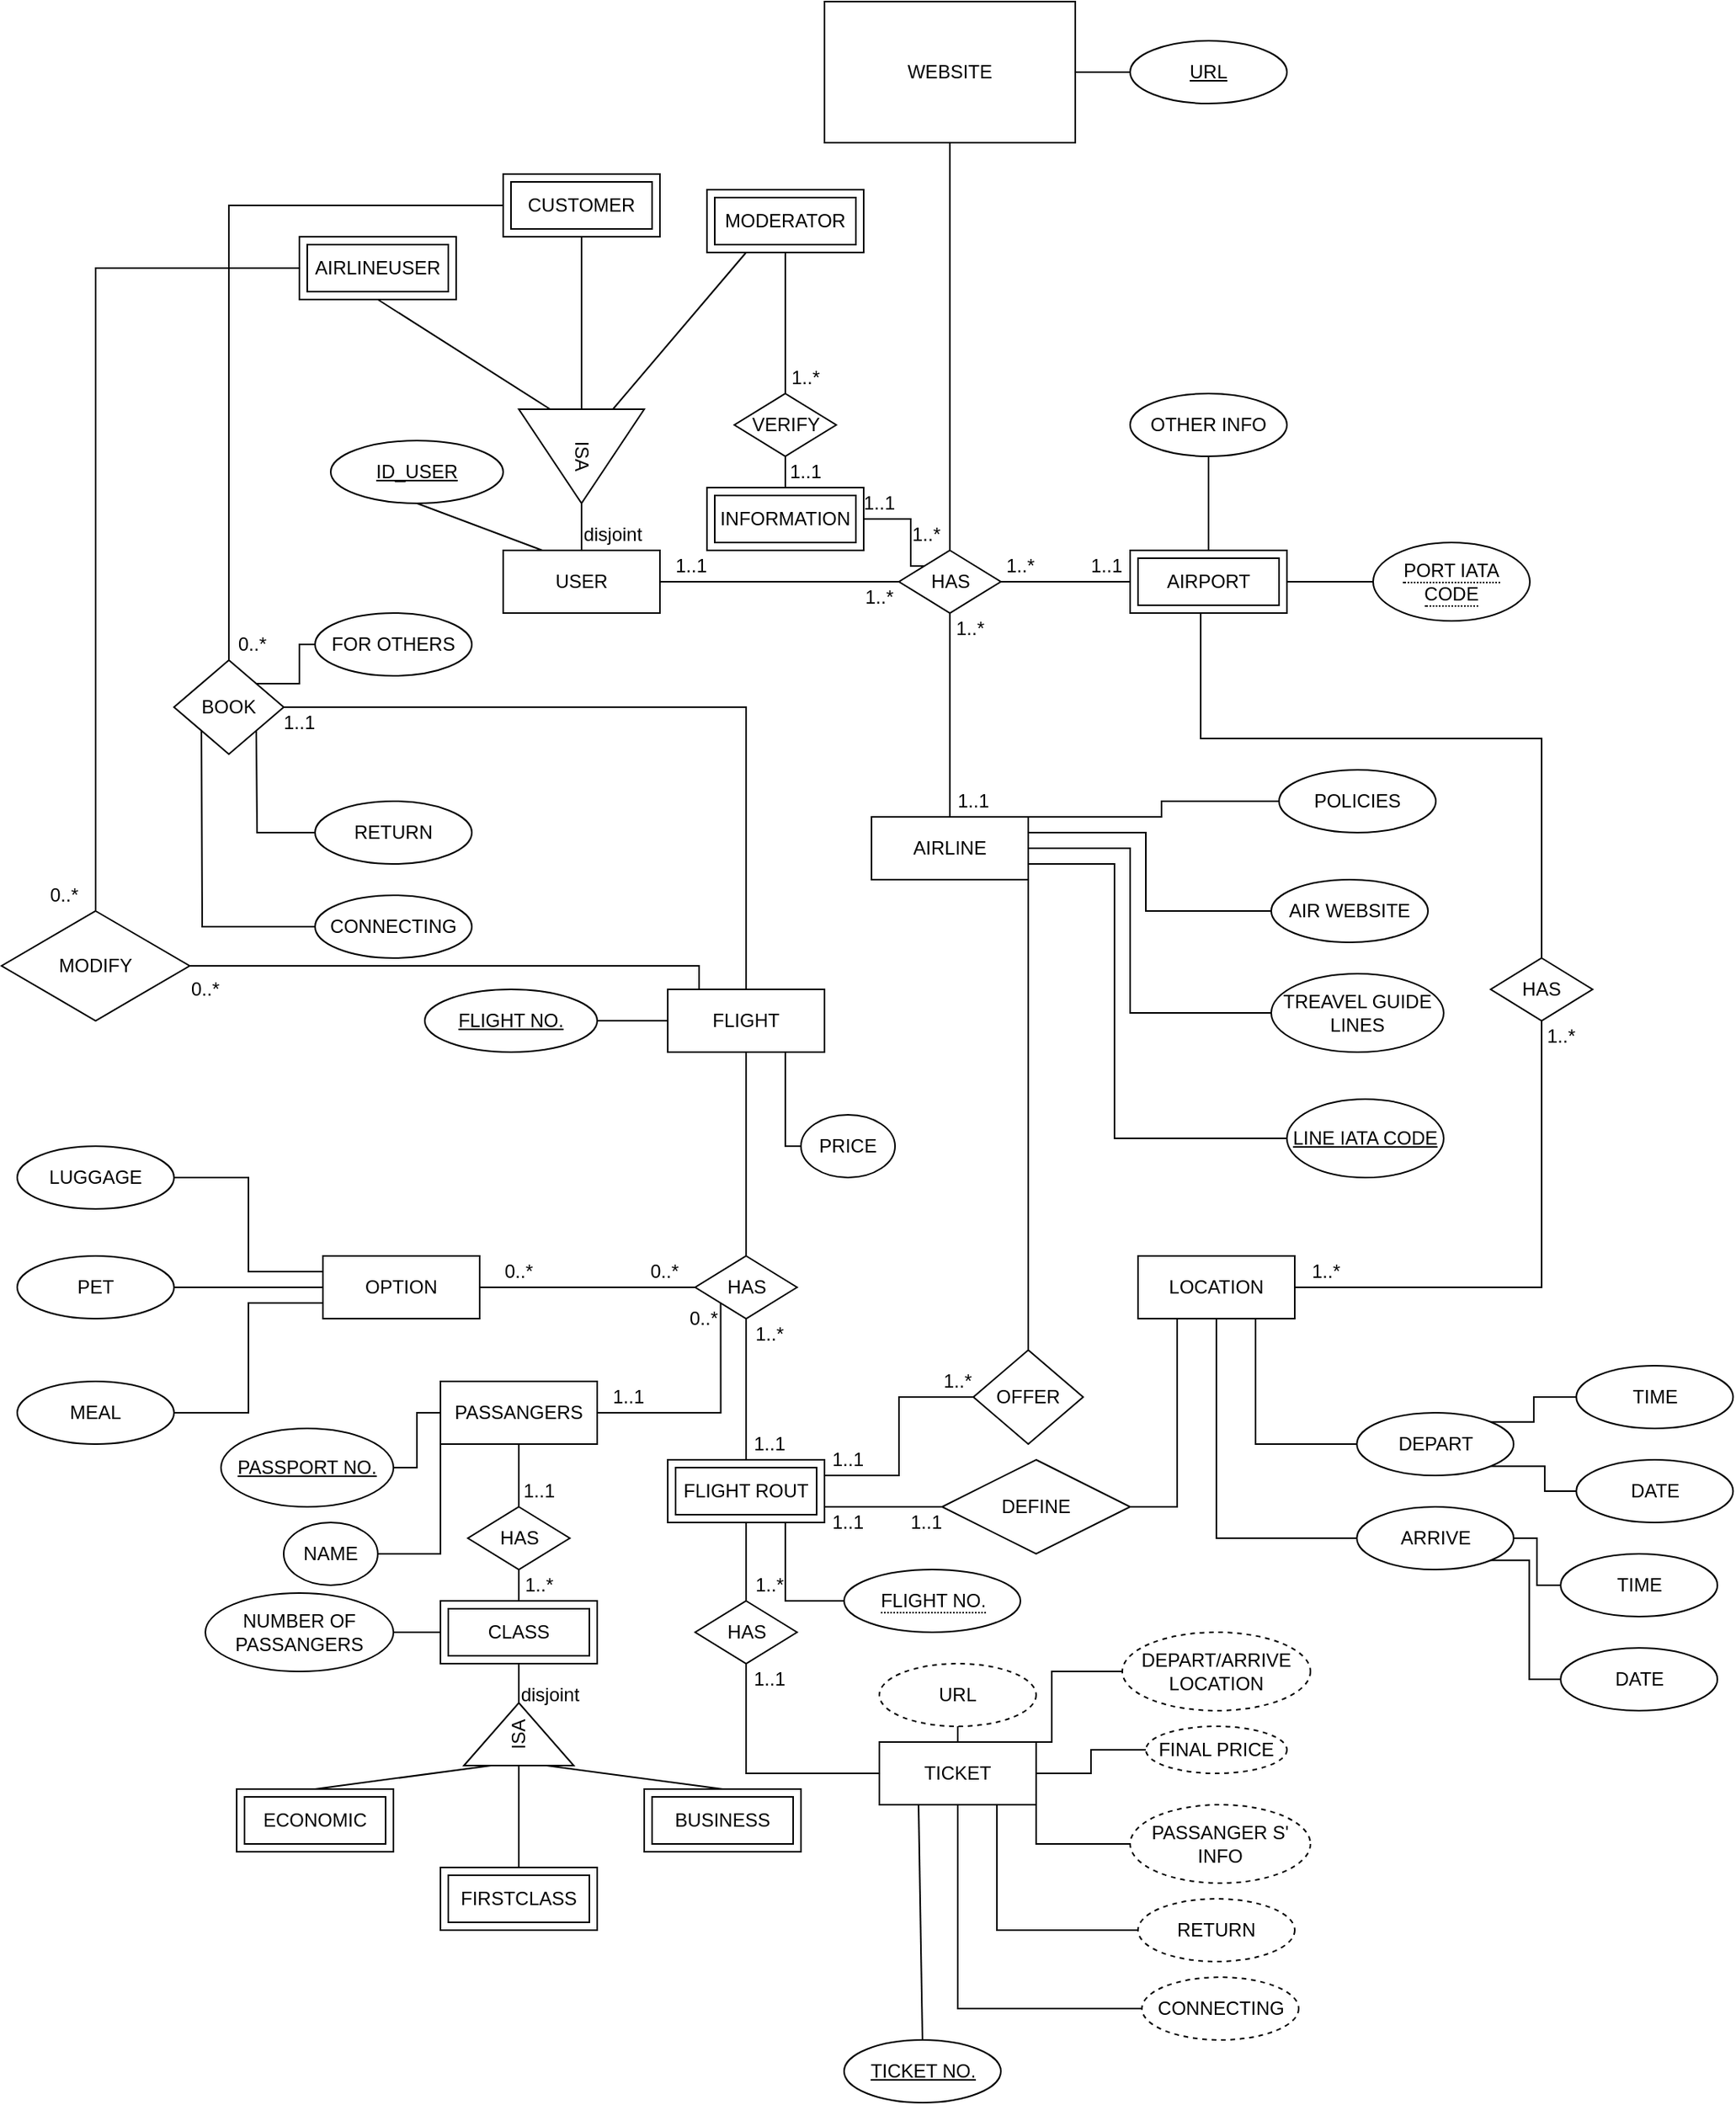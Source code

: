 <mxfile version="14.9.4" type="device"><diagram id="R2lEEEUBdFMjLlhIrx00" name="Page-1"><mxGraphModel dx="1876" dy="1561" grid="1" gridSize="10" guides="1" tooltips="1" connect="1" arrows="1" fold="1" page="1" pageScale="1" pageWidth="850" pageHeight="1100" math="0" shadow="0" extFonts="Permanent Marker^https://fonts.googleapis.com/css?family=Permanent+Marker"><root><mxCell id="0"/><mxCell id="1" parent="0"/><mxCell id="Xy7DsMnxbWkOm7-5TqMc-2" value="USER" style="whiteSpace=wrap;html=1;align=center;" parent="1" vertex="1"><mxGeometry x="70" y="180" width="100" height="40" as="geometry"/></mxCell><mxCell id="Xy7DsMnxbWkOm7-5TqMc-3" value="WEBSITE" style="whiteSpace=wrap;html=1;align=center;" parent="1" vertex="1"><mxGeometry x="275" y="-170" width="160" height="90" as="geometry"/></mxCell><mxCell id="Xy7DsMnxbWkOm7-5TqMc-4" value="AIRLINE" style="whiteSpace=wrap;html=1;align=center;" parent="1" vertex="1"><mxGeometry x="305" y="350" width="100" height="40" as="geometry"/></mxCell><mxCell id="Xy7DsMnxbWkOm7-5TqMc-7" value="BOOK" style="shape=rhombus;perimeter=rhombusPerimeter;whiteSpace=wrap;html=1;align=center;" parent="1" vertex="1"><mxGeometry x="-140" y="250" width="70" height="60" as="geometry"/></mxCell><mxCell id="Xy7DsMnxbWkOm7-5TqMc-9" value="LINE IATA CODE" style="ellipse;whiteSpace=wrap;html=1;align=center;fontStyle=4;" parent="1" vertex="1"><mxGeometry x="570" y="530" width="100" height="50" as="geometry"/></mxCell><mxCell id="Xy7DsMnxbWkOm7-5TqMc-10" value="AIR WEBSITE" style="ellipse;whiteSpace=wrap;html=1;align=center;" parent="1" vertex="1"><mxGeometry x="560" y="390" width="100" height="40" as="geometry"/></mxCell><mxCell id="Xy7DsMnxbWkOm7-5TqMc-11" value="TREAVEL GUIDE LINES" style="ellipse;whiteSpace=wrap;html=1;align=center;" parent="1" vertex="1"><mxGeometry x="560" y="450" width="110" height="50" as="geometry"/></mxCell><mxCell id="Xy7DsMnxbWkOm7-5TqMc-12" value="POLICIES" style="ellipse;whiteSpace=wrap;html=1;align=center;" parent="1" vertex="1"><mxGeometry x="565" y="320" width="100" height="40" as="geometry"/></mxCell><mxCell id="Xy7DsMnxbWkOm7-5TqMc-14" value="HAS" style="shape=rhombus;perimeter=rhombusPerimeter;whiteSpace=wrap;html=1;align=center;" parent="1" vertex="1"><mxGeometry x="322.5" y="180" width="65" height="40" as="geometry"/></mxCell><mxCell id="Xy7DsMnxbWkOm7-5TqMc-22" value="FLIGHT" style="whiteSpace=wrap;html=1;align=center;" parent="1" vertex="1"><mxGeometry x="175" y="460" width="100" height="40" as="geometry"/></mxCell><mxCell id="Xy7DsMnxbWkOm7-5TqMc-25" value="HAS" style="shape=rhombus;perimeter=rhombusPerimeter;whiteSpace=wrap;html=1;align=center;" parent="1" vertex="1"><mxGeometry x="192.5" y="630" width="65" height="40" as="geometry"/></mxCell><mxCell id="Xy7DsMnxbWkOm7-5TqMc-26" value="OFFER" style="shape=rhombus;perimeter=rhombusPerimeter;whiteSpace=wrap;html=1;align=center;" parent="1" vertex="1"><mxGeometry x="370" y="690" width="70" height="60" as="geometry"/></mxCell><mxCell id="Xy7DsMnxbWkOm7-5TqMc-27" value="FLIGHT NO." style="ellipse;whiteSpace=wrap;html=1;align=center;fontStyle=4;" parent="1" vertex="1"><mxGeometry x="20" y="460" width="110" height="40" as="geometry"/></mxCell><mxCell id="Xy7DsMnxbWkOm7-5TqMc-42" value="" style="endArrow=none;html=1;rounded=0;exitX=0.5;exitY=0;exitDx=0;exitDy=0;edgeStyle=orthogonalEdgeStyle;entryX=0;entryY=0.5;entryDx=0;entryDy=0;" parent="1" source="Xy7DsMnxbWkOm7-5TqMc-7" target="Xy7DsMnxbWkOm7-5TqMc-129" edge="1"><mxGeometry relative="1" as="geometry"><mxPoint x="290" y="320" as="sourcePoint"/><mxPoint x="-140" y="30" as="targetPoint"/></mxGeometry></mxCell><mxCell id="Xy7DsMnxbWkOm7-5TqMc-46" value="" style="endArrow=none;html=1;rounded=0;entryX=0.5;entryY=1;entryDx=0;entryDy=0;exitX=0.5;exitY=0;exitDx=0;exitDy=0;" parent="1" source="Xy7DsMnxbWkOm7-5TqMc-14" target="Xy7DsMnxbWkOm7-5TqMc-3" edge="1"><mxGeometry relative="1" as="geometry"><mxPoint x="290" y="320" as="sourcePoint"/><mxPoint x="450" y="320" as="targetPoint"/></mxGeometry></mxCell><mxCell id="Xy7DsMnxbWkOm7-5TqMc-47" value="" style="endArrow=none;html=1;rounded=0;entryX=0;entryY=0.5;entryDx=0;entryDy=0;exitX=1;exitY=0.5;exitDx=0;exitDy=0;" parent="1" source="Xy7DsMnxbWkOm7-5TqMc-2" target="Xy7DsMnxbWkOm7-5TqMc-14" edge="1"><mxGeometry relative="1" as="geometry"><mxPoint x="290" y="320" as="sourcePoint"/><mxPoint x="450" y="320" as="targetPoint"/></mxGeometry></mxCell><mxCell id="Xy7DsMnxbWkOm7-5TqMc-49" value="" style="endArrow=none;html=1;rounded=0;entryX=0;entryY=0.5;entryDx=0;entryDy=0;exitX=1;exitY=0.5;exitDx=0;exitDy=0;" parent="1" source="Xy7DsMnxbWkOm7-5TqMc-14" target="ksd3Z_xsuxhuc6ezPGgC-8" edge="1"><mxGeometry relative="1" as="geometry"><mxPoint x="390" y="190" as="sourcePoint"/><mxPoint x="465" y="200" as="targetPoint"/></mxGeometry></mxCell><mxCell id="Xy7DsMnxbWkOm7-5TqMc-50" value="" style="endArrow=none;html=1;rounded=0;exitX=0.5;exitY=1;exitDx=0;exitDy=0;entryX=0.5;entryY=0;entryDx=0;entryDy=0;" parent="1" source="Xy7DsMnxbWkOm7-5TqMc-14" target="Xy7DsMnxbWkOm7-5TqMc-4" edge="1"><mxGeometry relative="1" as="geometry"><mxPoint x="340" y="240" as="sourcePoint"/><mxPoint x="355" y="310" as="targetPoint"/></mxGeometry></mxCell><mxCell id="Xy7DsMnxbWkOm7-5TqMc-57" value="" style="endArrow=none;html=1;rounded=0;exitX=1;exitY=0;exitDx=0;exitDy=0;entryX=0;entryY=0.5;entryDx=0;entryDy=0;edgeStyle=elbowEdgeStyle;" parent="1" source="Xy7DsMnxbWkOm7-5TqMc-4" target="Xy7DsMnxbWkOm7-5TqMc-12" edge="1"><mxGeometry relative="1" as="geometry"><mxPoint x="370" y="360" as="sourcePoint"/><mxPoint x="530" y="360" as="targetPoint"/><Array as="points"><mxPoint x="490" y="330"/></Array></mxGeometry></mxCell><mxCell id="Xy7DsMnxbWkOm7-5TqMc-58" value="" style="endArrow=none;html=1;rounded=0;exitX=1;exitY=0.25;exitDx=0;exitDy=0;entryX=0;entryY=0.5;entryDx=0;entryDy=0;edgeStyle=elbowEdgeStyle;" parent="1" source="Xy7DsMnxbWkOm7-5TqMc-4" target="Xy7DsMnxbWkOm7-5TqMc-10" edge="1"><mxGeometry relative="1" as="geometry"><mxPoint x="415" y="320" as="sourcePoint"/><mxPoint x="575" y="350" as="targetPoint"/><Array as="points"><mxPoint x="480" y="410"/></Array></mxGeometry></mxCell><mxCell id="Xy7DsMnxbWkOm7-5TqMc-59" value="" style="endArrow=none;html=1;rounded=0;exitX=1;exitY=0.5;exitDx=0;exitDy=0;entryX=0;entryY=0.5;entryDx=0;entryDy=0;edgeStyle=elbowEdgeStyle;" parent="1" source="Xy7DsMnxbWkOm7-5TqMc-4" target="Xy7DsMnxbWkOm7-5TqMc-11" edge="1"><mxGeometry relative="1" as="geometry"><mxPoint x="425" y="330" as="sourcePoint"/><mxPoint x="585" y="360" as="targetPoint"/><Array as="points"><mxPoint x="470" y="440"/></Array></mxGeometry></mxCell><mxCell id="Xy7DsMnxbWkOm7-5TqMc-60" value="" style="endArrow=none;html=1;rounded=0;exitX=1;exitY=0.75;exitDx=0;exitDy=0;entryX=0;entryY=0.5;entryDx=0;entryDy=0;edgeStyle=elbowEdgeStyle;" parent="1" source="Xy7DsMnxbWkOm7-5TqMc-4" target="Xy7DsMnxbWkOm7-5TqMc-9" edge="1"><mxGeometry relative="1" as="geometry"><mxPoint x="435" y="340" as="sourcePoint"/><mxPoint x="595" y="370" as="targetPoint"/><Array as="points"><mxPoint x="460" y="530"/><mxPoint x="450" y="520"/></Array></mxGeometry></mxCell><mxCell id="Xy7DsMnxbWkOm7-5TqMc-62" value="" style="endArrow=none;html=1;rounded=0;exitX=0.5;exitY=1;exitDx=0;exitDy=0;entryX=0.5;entryY=0;entryDx=0;entryDy=0;" parent="1" source="Xy7DsMnxbWkOm7-5TqMc-22" target="Xy7DsMnxbWkOm7-5TqMc-25" edge="1"><mxGeometry relative="1" as="geometry"><mxPoint x="375" y="400" as="sourcePoint"/><mxPoint x="375" y="370" as="targetPoint"/></mxGeometry></mxCell><mxCell id="Xy7DsMnxbWkOm7-5TqMc-63" value="" style="endArrow=none;html=1;rounded=0;exitX=0.5;exitY=1;exitDx=0;exitDy=0;entryX=0.5;entryY=0;entryDx=0;entryDy=0;" parent="1" source="Xy7DsMnxbWkOm7-5TqMc-25" target="ksd3Z_xsuxhuc6ezPGgC-27" edge="1"><mxGeometry relative="1" as="geometry"><mxPoint x="385" y="410" as="sourcePoint"/><mxPoint x="225" y="760" as="targetPoint"/></mxGeometry></mxCell><mxCell id="Xy7DsMnxbWkOm7-5TqMc-64" value="" style="endArrow=none;html=1;rounded=0;exitX=1;exitY=1;exitDx=0;exitDy=0;entryX=0.5;entryY=0;entryDx=0;entryDy=0;" parent="1" source="Xy7DsMnxbWkOm7-5TqMc-4" target="Xy7DsMnxbWkOm7-5TqMc-26" edge="1"><mxGeometry relative="1" as="geometry"><mxPoint x="370" y="460" as="sourcePoint"/><mxPoint x="530" y="460" as="targetPoint"/></mxGeometry></mxCell><mxCell id="Xy7DsMnxbWkOm7-5TqMc-67" value="" style="endArrow=none;html=1;rounded=0;exitX=0;exitY=0.5;exitDx=0;exitDy=0;entryX=1;entryY=0.5;entryDx=0;entryDy=0;" parent="1" source="Xy7DsMnxbWkOm7-5TqMc-22" target="Xy7DsMnxbWkOm7-5TqMc-27" edge="1"><mxGeometry relative="1" as="geometry"><mxPoint x="370" y="460" as="sourcePoint"/><mxPoint x="530" y="460" as="targetPoint"/></mxGeometry></mxCell><mxCell id="Xy7DsMnxbWkOm7-5TqMc-77" value="" style="endArrow=none;html=1;rounded=0;entryX=1;entryY=0.5;entryDx=0;entryDy=0;edgeStyle=elbowEdgeStyle;exitX=0;exitY=0.5;exitDx=0;exitDy=0;" parent="1" source="ksd3Z_xsuxhuc6ezPGgC-11" target="ksd3Z_xsuxhuc6ezPGgC-8" edge="1"><mxGeometry relative="1" as="geometry"><mxPoint x="644.64" y="200" as="sourcePoint"/><mxPoint x="565" y="200" as="targetPoint"/></mxGeometry></mxCell><mxCell id="Xy7DsMnxbWkOm7-5TqMc-88" value="" style="endArrow=none;html=1;rounded=0;entryX=0.5;entryY=0;entryDx=0;entryDy=0;exitX=0.5;exitY=1;exitDx=0;exitDy=0;" parent="1" source="Xy7DsMnxbWkOm7-5TqMc-89" target="ksd3Z_xsuxhuc6ezPGgC-8" edge="1"><mxGeometry relative="1" as="geometry"><mxPoint x="490" y="130" as="sourcePoint"/><mxPoint x="515" y="180" as="targetPoint"/></mxGeometry></mxCell><mxCell id="Xy7DsMnxbWkOm7-5TqMc-89" value="OTHER INFO" style="ellipse;whiteSpace=wrap;html=1;align=center;" parent="1" vertex="1"><mxGeometry x="470" y="80" width="100" height="40" as="geometry"/></mxCell><mxCell id="Xy7DsMnxbWkOm7-5TqMc-92" value="" style="endArrow=none;html=1;rounded=0;exitX=1;exitY=0.25;exitDx=0;exitDy=0;entryX=0;entryY=0.5;entryDx=0;entryDy=0;edgeStyle=orthogonalEdgeStyle;" parent="1" source="ksd3Z_xsuxhuc6ezPGgC-27" target="Xy7DsMnxbWkOm7-5TqMc-26" edge="1"><mxGeometry relative="1" as="geometry"><mxPoint x="275" y="770" as="sourcePoint"/><mxPoint x="380" y="420" as="targetPoint"/></mxGeometry></mxCell><mxCell id="Xy7DsMnxbWkOm7-5TqMc-124" value="ISA" style="triangle;whiteSpace=wrap;html=1;rotation=90;" parent="1" vertex="1"><mxGeometry x="90" y="80" width="60" height="80" as="geometry"/></mxCell><mxCell id="Xy7DsMnxbWkOm7-5TqMc-125" value="" style="endArrow=none;html=1;rounded=0;exitX=1;exitY=0.5;exitDx=0;exitDy=0;entryX=0.5;entryY=0;entryDx=0;entryDy=0;" parent="1" source="Xy7DsMnxbWkOm7-5TqMc-124" target="Xy7DsMnxbWkOm7-5TqMc-2" edge="1"><mxGeometry relative="1" as="geometry"><mxPoint x="420" y="250" as="sourcePoint"/><mxPoint x="580" y="250" as="targetPoint"/></mxGeometry></mxCell><mxCell id="Xy7DsMnxbWkOm7-5TqMc-126" value="" style="endArrow=none;html=1;rounded=0;exitX=0;exitY=0.75;exitDx=0;exitDy=0;entryX=0.5;entryY=1;entryDx=0;entryDy=0;" parent="1" source="Xy7DsMnxbWkOm7-5TqMc-124" target="Xy7DsMnxbWkOm7-5TqMc-130" edge="1"><mxGeometry relative="1" as="geometry"><mxPoint x="420" y="210" as="sourcePoint"/><mxPoint x="60" y="60" as="targetPoint"/></mxGeometry></mxCell><mxCell id="Xy7DsMnxbWkOm7-5TqMc-127" value="" style="endArrow=none;html=1;rounded=0;exitX=0;exitY=0.5;exitDx=0;exitDy=0;entryX=0.5;entryY=1;entryDx=0;entryDy=0;" parent="1" source="Xy7DsMnxbWkOm7-5TqMc-124" target="Xy7DsMnxbWkOm7-5TqMc-129" edge="1"><mxGeometry relative="1" as="geometry"><mxPoint x="110" y="100.0" as="sourcePoint"/><mxPoint x="120" y="40" as="targetPoint"/></mxGeometry></mxCell><mxCell id="Xy7DsMnxbWkOm7-5TqMc-128" value="" style="endArrow=none;html=1;rounded=0;exitX=0;exitY=0.25;exitDx=0;exitDy=0;entryX=0.25;entryY=1;entryDx=0;entryDy=0;" parent="1" source="Xy7DsMnxbWkOm7-5TqMc-124" target="Xy7DsMnxbWkOm7-5TqMc-131" edge="1"><mxGeometry relative="1" as="geometry"><mxPoint x="120" y="110.0" as="sourcePoint"/><mxPoint x="180" y="60" as="targetPoint"/></mxGeometry></mxCell><mxCell id="Xy7DsMnxbWkOm7-5TqMc-129" value="CUSTOMER" style="shape=ext;margin=3;double=1;whiteSpace=wrap;html=1;align=center;" parent="1" vertex="1"><mxGeometry x="70" y="-60" width="100" height="40" as="geometry"/></mxCell><mxCell id="Xy7DsMnxbWkOm7-5TqMc-130" value="AIRLINEUSER" style="shape=ext;margin=3;double=1;whiteSpace=wrap;html=1;align=center;" parent="1" vertex="1"><mxGeometry x="-60" y="-20" width="100" height="40" as="geometry"/></mxCell><mxCell id="Xy7DsMnxbWkOm7-5TqMc-131" value="MODERATOR" style="shape=ext;margin=3;double=1;whiteSpace=wrap;html=1;align=center;" parent="1" vertex="1"><mxGeometry x="200" y="-50" width="100" height="40" as="geometry"/></mxCell><mxCell id="Xy7DsMnxbWkOm7-5TqMc-132" value="ID_USER" style="ellipse;whiteSpace=wrap;html=1;align=center;fontStyle=4;" parent="1" vertex="1"><mxGeometry x="-40" y="110" width="110" height="40" as="geometry"/></mxCell><mxCell id="Xy7DsMnxbWkOm7-5TqMc-133" value="" style="endArrow=none;html=1;rounded=0;exitX=0.25;exitY=0;exitDx=0;exitDy=0;entryX=0.5;entryY=1;entryDx=0;entryDy=0;" parent="1" source="Xy7DsMnxbWkOm7-5TqMc-2" target="Xy7DsMnxbWkOm7-5TqMc-132" edge="1"><mxGeometry relative="1" as="geometry"><mxPoint x="110" y="100.0" as="sourcePoint"/><mxPoint x="10" y="60" as="targetPoint"/></mxGeometry></mxCell><mxCell id="Xy7DsMnxbWkOm7-5TqMc-136" value="" style="endArrow=none;html=1;rounded=0;entryX=0;entryY=0.5;entryDx=0;entryDy=0;exitX=1;exitY=0.5;exitDx=0;exitDy=0;" parent="1" source="Xy7DsMnxbWkOm7-5TqMc-137" target="Xy7DsMnxbWkOm7-5TqMc-25" edge="1"><mxGeometry relative="1" as="geometry"><mxPoint x="70" y="650" as="sourcePoint"/><mxPoint x="580" y="570" as="targetPoint"/></mxGeometry></mxCell><mxCell id="Xy7DsMnxbWkOm7-5TqMc-137" value="OPTION" style="whiteSpace=wrap;html=1;align=center;" parent="1" vertex="1"><mxGeometry x="-45" y="630" width="100" height="40" as="geometry"/></mxCell><mxCell id="Xy7DsMnxbWkOm7-5TqMc-138" value="" style="endArrow=none;html=1;rounded=0;exitX=1;exitY=0.5;exitDx=0;exitDy=0;entryX=0.5;entryY=0;entryDx=0;entryDy=0;edgeStyle=orthogonalEdgeStyle;" parent="1" source="Xy7DsMnxbWkOm7-5TqMc-7" target="Xy7DsMnxbWkOm7-5TqMc-22" edge="1"><mxGeometry relative="1" as="geometry"><mxPoint x="240" y="290" as="sourcePoint"/><mxPoint x="400" y="290" as="targetPoint"/></mxGeometry></mxCell><mxCell id="Xy7DsMnxbWkOm7-5TqMc-139" value="LUGGAGE" style="ellipse;whiteSpace=wrap;html=1;align=center;" parent="1" vertex="1"><mxGeometry x="-240" y="560" width="100" height="40" as="geometry"/></mxCell><mxCell id="Xy7DsMnxbWkOm7-5TqMc-140" value="PET" style="ellipse;whiteSpace=wrap;html=1;align=center;" parent="1" vertex="1"><mxGeometry x="-240" y="630" width="100" height="40" as="geometry"/></mxCell><mxCell id="Xy7DsMnxbWkOm7-5TqMc-141" value="MEAL" style="ellipse;whiteSpace=wrap;html=1;align=center;" parent="1" vertex="1"><mxGeometry x="-240" y="710" width="100" height="40" as="geometry"/></mxCell><mxCell id="Xy7DsMnxbWkOm7-5TqMc-142" value="" style="endArrow=none;html=1;rounded=0;entryX=1;entryY=0.5;entryDx=0;entryDy=0;exitX=0;exitY=0.25;exitDx=0;exitDy=0;edgeStyle=orthogonalEdgeStyle;" parent="1" source="Xy7DsMnxbWkOm7-5TqMc-137" target="Xy7DsMnxbWkOm7-5TqMc-139" edge="1"><mxGeometry relative="1" as="geometry"><mxPoint x="-50" y="640" as="sourcePoint"/><mxPoint x="400" y="550" as="targetPoint"/></mxGeometry></mxCell><mxCell id="Xy7DsMnxbWkOm7-5TqMc-143" value="" style="endArrow=none;html=1;rounded=0;entryX=1;entryY=0.5;entryDx=0;entryDy=0;exitX=0;exitY=0.5;exitDx=0;exitDy=0;" parent="1" source="Xy7DsMnxbWkOm7-5TqMc-137" target="Xy7DsMnxbWkOm7-5TqMc-140" edge="1"><mxGeometry relative="1" as="geometry"><mxPoint x="-35" y="690" as="sourcePoint"/><mxPoint x="-90.0" y="630" as="targetPoint"/></mxGeometry></mxCell><mxCell id="Xy7DsMnxbWkOm7-5TqMc-144" value="" style="endArrow=none;html=1;rounded=0;exitX=1;exitY=0.5;exitDx=0;exitDy=0;entryX=0;entryY=0.75;entryDx=0;entryDy=0;edgeStyle=orthogonalEdgeStyle;" parent="1" source="Xy7DsMnxbWkOm7-5TqMc-141" target="Xy7DsMnxbWkOm7-5TqMc-137" edge="1"><mxGeometry relative="1" as="geometry"><mxPoint x="-25" y="750" as="sourcePoint"/><mxPoint x="-50" y="660" as="targetPoint"/></mxGeometry></mxCell><mxCell id="Xy7DsMnxbWkOm7-5TqMc-147" value="PRICE" style="ellipse;whiteSpace=wrap;html=1;align=center;" parent="1" vertex="1"><mxGeometry x="260" y="540" width="60" height="40" as="geometry"/></mxCell><mxCell id="Xy7DsMnxbWkOm7-5TqMc-148" value="" style="endArrow=none;html=1;rounded=0;exitX=0.75;exitY=1;exitDx=0;exitDy=0;entryX=0;entryY=0.5;entryDx=0;entryDy=0;edgeStyle=orthogonalEdgeStyle;" parent="1" source="Xy7DsMnxbWkOm7-5TqMc-22" target="Xy7DsMnxbWkOm7-5TqMc-147" edge="1"><mxGeometry relative="1" as="geometry"><mxPoint x="240" y="520" as="sourcePoint"/><mxPoint x="400" y="520" as="targetPoint"/></mxGeometry></mxCell><mxCell id="Xy7DsMnxbWkOm7-5TqMc-150" value="LOCATION" style="whiteSpace=wrap;html=1;align=center;" parent="1" vertex="1"><mxGeometry x="475" y="630" width="100" height="40" as="geometry"/></mxCell><mxCell id="Xy7DsMnxbWkOm7-5TqMc-152" value="HAS" style="shape=rhombus;perimeter=rhombusPerimeter;whiteSpace=wrap;html=1;align=center;" parent="1" vertex="1"><mxGeometry x="700" y="440" width="65" height="40" as="geometry"/></mxCell><mxCell id="Xy7DsMnxbWkOm7-5TqMc-153" value="" style="endArrow=none;html=1;rounded=0;entryX=0.5;entryY=1;entryDx=0;entryDy=0;exitX=0.5;exitY=0;exitDx=0;exitDy=0;edgeStyle=orthogonalEdgeStyle;" parent="1" source="Xy7DsMnxbWkOm7-5TqMc-152" target="ksd3Z_xsuxhuc6ezPGgC-8" edge="1"><mxGeometry relative="1" as="geometry"><mxPoint x="240" y="420" as="sourcePoint"/><mxPoint x="515" y="220" as="targetPoint"/><Array as="points"><mxPoint x="733" y="300"/><mxPoint x="515" y="300"/><mxPoint x="515" y="220"/></Array></mxGeometry></mxCell><mxCell id="Xy7DsMnxbWkOm7-5TqMc-154" value="" style="endArrow=none;html=1;rounded=0;entryX=0.5;entryY=1;entryDx=0;entryDy=0;exitX=1;exitY=0.5;exitDx=0;exitDy=0;edgeStyle=orthogonalEdgeStyle;" parent="1" source="Xy7DsMnxbWkOm7-5TqMc-150" target="Xy7DsMnxbWkOm7-5TqMc-152" edge="1"><mxGeometry relative="1" as="geometry"><mxPoint x="930.0" y="730" as="sourcePoint"/><mxPoint x="687.5" y="510.0" as="targetPoint"/></mxGeometry></mxCell><mxCell id="Xy7DsMnxbWkOm7-5TqMc-157" value="DEPART" style="ellipse;whiteSpace=wrap;html=1;align=center;" parent="1" vertex="1"><mxGeometry x="614.64" y="730" width="100" height="40" as="geometry"/></mxCell><mxCell id="Xy7DsMnxbWkOm7-5TqMc-158" value="ARRIVE" style="ellipse;whiteSpace=wrap;html=1;align=center;" parent="1" vertex="1"><mxGeometry x="614.64" y="790" width="100" height="40" as="geometry"/></mxCell><mxCell id="Xy7DsMnxbWkOm7-5TqMc-159" value="" style="endArrow=none;html=1;rounded=0;exitX=0;exitY=0.5;exitDx=0;exitDy=0;edgeStyle=elbowEdgeStyle;entryX=0.75;entryY=1;entryDx=0;entryDy=0;" parent="1" source="Xy7DsMnxbWkOm7-5TqMc-157" target="Xy7DsMnxbWkOm7-5TqMc-150" edge="1"><mxGeometry relative="1" as="geometry"><mxPoint x="619.64" y="710" as="sourcePoint"/><mxPoint x="574.995" y="765.858" as="targetPoint"/><Array as="points"><mxPoint x="550" y="760"/></Array></mxGeometry></mxCell><mxCell id="Xy7DsMnxbWkOm7-5TqMc-160" value="" style="endArrow=none;html=1;rounded=0;entryX=0.5;entryY=1;entryDx=0;entryDy=0;exitX=0;exitY=0.5;exitDx=0;exitDy=0;edgeStyle=elbowEdgeStyle;" parent="1" source="Xy7DsMnxbWkOm7-5TqMc-158" target="Xy7DsMnxbWkOm7-5TqMc-150" edge="1"><mxGeometry relative="1" as="geometry"><mxPoint x="624.64" y="790" as="sourcePoint"/><mxPoint x="574.995" y="794.142" as="targetPoint"/><Array as="points"><mxPoint x="525" y="810"/><mxPoint x="594.64" y="794"/><mxPoint x="614.64" y="780"/></Array></mxGeometry></mxCell><mxCell id="Xy7DsMnxbWkOm7-5TqMc-161" value="" style="endArrow=none;html=1;rounded=0;exitX=0;exitY=0.5;exitDx=0;exitDy=0;edgeStyle=elbowEdgeStyle;entryX=1;entryY=0;entryDx=0;entryDy=0;" parent="1" source="Xy7DsMnxbWkOm7-5TqMc-164" target="Xy7DsMnxbWkOm7-5TqMc-157" edge="1"><mxGeometry relative="1" as="geometry"><mxPoint x="754.49" y="722.11" as="sourcePoint"/><mxPoint x="714.636" y="737.884" as="targetPoint"/></mxGeometry></mxCell><mxCell id="Xy7DsMnxbWkOm7-5TqMc-162" value="" style="endArrow=none;html=1;rounded=0;entryX=1;entryY=1;entryDx=0;entryDy=0;exitX=0;exitY=0.5;exitDx=0;exitDy=0;edgeStyle=elbowEdgeStyle;" parent="1" source="Xy7DsMnxbWkOm7-5TqMc-163" target="Xy7DsMnxbWkOm7-5TqMc-157" edge="1"><mxGeometry relative="1" as="geometry"><mxPoint x="754.49" y="775.77" as="sourcePoint"/><mxPoint x="714.636" y="759.996" as="targetPoint"/><Array as="points"><mxPoint x="734.49" y="759.77"/><mxPoint x="754.49" y="745.77"/></Array></mxGeometry></mxCell><mxCell id="Xy7DsMnxbWkOm7-5TqMc-163" value="DATE" style="ellipse;whiteSpace=wrap;html=1;align=center;" parent="1" vertex="1"><mxGeometry x="754.64" y="760" width="100" height="40" as="geometry"/></mxCell><mxCell id="Xy7DsMnxbWkOm7-5TqMc-164" value="TIME" style="ellipse;whiteSpace=wrap;html=1;align=center;" parent="1" vertex="1"><mxGeometry x="754.64" y="700" width="100" height="40" as="geometry"/></mxCell><mxCell id="Xy7DsMnxbWkOm7-5TqMc-165" value="" style="endArrow=none;html=1;rounded=0;exitX=0;exitY=0.5;exitDx=0;exitDy=0;edgeStyle=elbowEdgeStyle;entryX=1;entryY=0.5;entryDx=0;entryDy=0;" parent="1" source="Xy7DsMnxbWkOm7-5TqMc-168" target="Xy7DsMnxbWkOm7-5TqMc-158" edge="1"><mxGeometry relative="1" as="geometry"><mxPoint x="781.92" y="852.11" as="sourcePoint"/><mxPoint x="727.216" y="865.774" as="targetPoint"/></mxGeometry></mxCell><mxCell id="Xy7DsMnxbWkOm7-5TqMc-166" value="" style="endArrow=none;html=1;rounded=0;entryX=1;entryY=1;entryDx=0;entryDy=0;exitX=0;exitY=0.5;exitDx=0;exitDy=0;edgeStyle=elbowEdgeStyle;" parent="1" source="Xy7DsMnxbWkOm7-5TqMc-167" target="Xy7DsMnxbWkOm7-5TqMc-158" edge="1"><mxGeometry relative="1" as="geometry"><mxPoint x="781.92" y="905.77" as="sourcePoint"/><mxPoint x="727.216" y="894.226" as="targetPoint"/><Array as="points"><mxPoint x="724.64" y="870"/><mxPoint x="761.92" y="889.77"/><mxPoint x="781.92" y="875.77"/></Array></mxGeometry></mxCell><mxCell id="Xy7DsMnxbWkOm7-5TqMc-167" value="DATE" style="ellipse;whiteSpace=wrap;html=1;align=center;" parent="1" vertex="1"><mxGeometry x="744.64" y="880" width="100" height="40" as="geometry"/></mxCell><mxCell id="Xy7DsMnxbWkOm7-5TqMc-168" value="TIME" style="ellipse;whiteSpace=wrap;html=1;align=center;" parent="1" vertex="1"><mxGeometry x="744.64" y="820" width="100" height="40" as="geometry"/></mxCell><mxCell id="Xy7DsMnxbWkOm7-5TqMc-170" value="MODIFY" style="shape=rhombus;perimeter=rhombusPerimeter;whiteSpace=wrap;html=1;align=center;" parent="1" vertex="1"><mxGeometry x="-250" y="410" width="120" height="70" as="geometry"/></mxCell><mxCell id="Xy7DsMnxbWkOm7-5TqMc-172" value="" style="endArrow=none;html=1;rounded=0;exitX=0.5;exitY=0;exitDx=0;exitDy=0;entryX=0;entryY=0.5;entryDx=0;entryDy=0;edgeStyle=orthogonalEdgeStyle;" parent="1" source="Xy7DsMnxbWkOm7-5TqMc-170" target="Xy7DsMnxbWkOm7-5TqMc-130" edge="1"><mxGeometry relative="1" as="geometry"><mxPoint x="200" y="190" as="sourcePoint"/><mxPoint x="360" y="190" as="targetPoint"/></mxGeometry></mxCell><mxCell id="Xy7DsMnxbWkOm7-5TqMc-178" value="ISA" style="triangle;whiteSpace=wrap;html=1;rotation=-90;" parent="1" vertex="1"><mxGeometry x="60" y="900" width="40" height="70" as="geometry"/></mxCell><mxCell id="Xy7DsMnxbWkOm7-5TqMc-182" value="ECONOMIC" style="shape=ext;margin=3;double=1;whiteSpace=wrap;html=1;align=center;" parent="1" vertex="1"><mxGeometry x="-100" y="970" width="100" height="40" as="geometry"/></mxCell><mxCell id="Xy7DsMnxbWkOm7-5TqMc-183" value="BUSINESS" style="shape=ext;margin=3;double=1;whiteSpace=wrap;html=1;align=center;" parent="1" vertex="1"><mxGeometry x="160" y="970" width="100" height="40" as="geometry"/></mxCell><mxCell id="Xy7DsMnxbWkOm7-5TqMc-184" value="FIRSTCLASS" style="shape=ext;margin=3;double=1;whiteSpace=wrap;html=1;align=center;" parent="1" vertex="1"><mxGeometry x="30" y="1020" width="100" height="40" as="geometry"/></mxCell><mxCell id="Xy7DsMnxbWkOm7-5TqMc-185" value="CLASS" style="shape=ext;margin=3;double=1;whiteSpace=wrap;html=1;align=center;" parent="1" vertex="1"><mxGeometry x="30" y="850" width="100" height="40" as="geometry"/></mxCell><mxCell id="Xy7DsMnxbWkOm7-5TqMc-188" value="" style="endArrow=none;html=1;rounded=0;exitX=0.5;exitY=1;exitDx=0;exitDy=0;entryX=1;entryY=0.5;entryDx=0;entryDy=0;" parent="1" source="Xy7DsMnxbWkOm7-5TqMc-185" target="Xy7DsMnxbWkOm7-5TqMc-178" edge="1"><mxGeometry relative="1" as="geometry"><mxPoint x="200" y="870" as="sourcePoint"/><mxPoint x="360" y="870" as="targetPoint"/></mxGeometry></mxCell><mxCell id="Xy7DsMnxbWkOm7-5TqMc-189" value="" style="endArrow=none;html=1;rounded=0;exitX=0;exitY=0.25;exitDx=0;exitDy=0;entryX=0.5;entryY=0;entryDx=0;entryDy=0;" parent="1" source="Xy7DsMnxbWkOm7-5TqMc-178" target="Xy7DsMnxbWkOm7-5TqMc-182" edge="1"><mxGeometry relative="1" as="geometry"><mxPoint x="200" y="870" as="sourcePoint"/><mxPoint x="360" y="870" as="targetPoint"/></mxGeometry></mxCell><mxCell id="Xy7DsMnxbWkOm7-5TqMc-190" value="" style="endArrow=none;html=1;rounded=0;exitX=0;exitY=0.5;exitDx=0;exitDy=0;entryX=0.5;entryY=0;entryDx=0;entryDy=0;" parent="1" source="Xy7DsMnxbWkOm7-5TqMc-178" target="Xy7DsMnxbWkOm7-5TqMc-184" edge="1"><mxGeometry relative="1" as="geometry"><mxPoint x="200" y="870" as="sourcePoint"/><mxPoint x="360" y="870" as="targetPoint"/></mxGeometry></mxCell><mxCell id="Xy7DsMnxbWkOm7-5TqMc-191" value="" style="endArrow=none;html=1;rounded=0;exitX=0;exitY=0.75;exitDx=0;exitDy=0;entryX=0.5;entryY=0;entryDx=0;entryDy=0;" parent="1" source="Xy7DsMnxbWkOm7-5TqMc-178" target="Xy7DsMnxbWkOm7-5TqMc-183" edge="1"><mxGeometry relative="1" as="geometry"><mxPoint x="200" y="870" as="sourcePoint"/><mxPoint x="360" y="870" as="targetPoint"/></mxGeometry></mxCell><mxCell id="Xy7DsMnxbWkOm7-5TqMc-192" value="NUMBER OF PASSANGERS" style="ellipse;whiteSpace=wrap;html=1;align=center;" parent="1" vertex="1"><mxGeometry x="-120" y="845" width="120" height="50" as="geometry"/></mxCell><mxCell id="Xy7DsMnxbWkOm7-5TqMc-193" value="" style="endArrow=none;html=1;rounded=0;exitX=0;exitY=0.5;exitDx=0;exitDy=0;entryX=1;entryY=0.5;entryDx=0;entryDy=0;" parent="1" source="Xy7DsMnxbWkOm7-5TqMc-185" target="Xy7DsMnxbWkOm7-5TqMc-192" edge="1"><mxGeometry relative="1" as="geometry"><mxPoint x="200" y="880" as="sourcePoint"/><mxPoint x="360" y="880" as="targetPoint"/></mxGeometry></mxCell><mxCell id="Xy7DsMnxbWkOm7-5TqMc-201" value="VERIFY" style="shape=rhombus;perimeter=rhombusPerimeter;whiteSpace=wrap;html=1;align=center;" parent="1" vertex="1"><mxGeometry x="217.5" y="80" width="65" height="40" as="geometry"/></mxCell><mxCell id="Xy7DsMnxbWkOm7-5TqMc-204" value="INFORMATION" style="shape=ext;margin=3;double=1;whiteSpace=wrap;html=1;align=center;" parent="1" vertex="1"><mxGeometry x="200" y="140" width="100" height="40" as="geometry"/></mxCell><mxCell id="Xy7DsMnxbWkOm7-5TqMc-206" value="" style="endArrow=none;html=1;rounded=0;entryX=0.5;entryY=1;entryDx=0;entryDy=0;exitX=0.5;exitY=0;exitDx=0;exitDy=0;" parent="1" source="Xy7DsMnxbWkOm7-5TqMc-204" target="Xy7DsMnxbWkOm7-5TqMc-201" edge="1"><mxGeometry relative="1" as="geometry"><mxPoint y="50" as="sourcePoint"/><mxPoint x="160" y="50" as="targetPoint"/></mxGeometry></mxCell><mxCell id="Xy7DsMnxbWkOm7-5TqMc-207" value="" style="endArrow=none;html=1;rounded=0;exitX=1;exitY=0.5;exitDx=0;exitDy=0;entryX=0.25;entryY=0;entryDx=0;entryDy=0;edgeStyle=orthogonalEdgeStyle;" parent="1" source="Xy7DsMnxbWkOm7-5TqMc-170" target="Xy7DsMnxbWkOm7-5TqMc-22" edge="1"><mxGeometry relative="1" as="geometry"><mxPoint y="470" as="sourcePoint"/><mxPoint x="160" y="470" as="targetPoint"/><Array as="points"><mxPoint x="195" y="445"/></Array></mxGeometry></mxCell><mxCell id="Xy7DsMnxbWkOm7-5TqMc-208" value="TICKET" style="whiteSpace=wrap;html=1;align=center;" parent="1" vertex="1"><mxGeometry x="310" y="940" width="100" height="40" as="geometry"/></mxCell><mxCell id="Xy7DsMnxbWkOm7-5TqMc-209" value="HAS" style="shape=rhombus;perimeter=rhombusPerimeter;whiteSpace=wrap;html=1;align=center;" parent="1" vertex="1"><mxGeometry x="192.5" y="850" width="65" height="40" as="geometry"/></mxCell><mxCell id="Xy7DsMnxbWkOm7-5TqMc-210" value="" style="endArrow=none;html=1;rounded=0;entryX=0.5;entryY=1;entryDx=0;entryDy=0;exitX=0.5;exitY=0;exitDx=0;exitDy=0;" parent="1" source="Xy7DsMnxbWkOm7-5TqMc-209" target="ksd3Z_xsuxhuc6ezPGgC-27" edge="1"><mxGeometry relative="1" as="geometry"><mxPoint x="170" y="840" as="sourcePoint"/><mxPoint x="225" y="800" as="targetPoint"/></mxGeometry></mxCell><mxCell id="Xy7DsMnxbWkOm7-5TqMc-211" value="" style="endArrow=none;html=1;rounded=0;exitX=0.5;exitY=1;exitDx=0;exitDy=0;entryX=0;entryY=0.5;entryDx=0;entryDy=0;edgeStyle=orthogonalEdgeStyle;" parent="1" source="Xy7DsMnxbWkOm7-5TqMc-209" target="Xy7DsMnxbWkOm7-5TqMc-208" edge="1"><mxGeometry relative="1" as="geometry"><mxPoint x="170" y="840" as="sourcePoint"/><mxPoint x="330" y="840" as="targetPoint"/></mxGeometry></mxCell><mxCell id="Xy7DsMnxbWkOm7-5TqMc-214" value="FINAL PRICE" style="ellipse;whiteSpace=wrap;html=1;align=center;dashed=1;" parent="1" vertex="1"><mxGeometry x="480" y="930" width="90" height="30" as="geometry"/></mxCell><mxCell id="Xy7DsMnxbWkOm7-5TqMc-215" value="" style="endArrow=none;html=1;rounded=0;exitX=0;exitY=0.5;exitDx=0;exitDy=0;entryX=1;entryY=0.5;entryDx=0;entryDy=0;edgeStyle=orthogonalEdgeStyle;" parent="1" source="Xy7DsMnxbWkOm7-5TqMc-214" target="Xy7DsMnxbWkOm7-5TqMc-208" edge="1"><mxGeometry relative="1" as="geometry"><mxPoint x="730" y="980" as="sourcePoint"/><mxPoint x="415" y="960" as="targetPoint"/></mxGeometry></mxCell><mxCell id="Xy7DsMnxbWkOm7-5TqMc-216" value="RETURN" style="ellipse;whiteSpace=wrap;html=1;align=center;" parent="1" vertex="1"><mxGeometry x="-50" y="340" width="100" height="40" as="geometry"/></mxCell><mxCell id="Xy7DsMnxbWkOm7-5TqMc-217" value="CONNECTING" style="ellipse;whiteSpace=wrap;html=1;align=center;" parent="1" vertex="1"><mxGeometry x="-50" y="400" width="100" height="40" as="geometry"/></mxCell><mxCell id="Xy7DsMnxbWkOm7-5TqMc-218" value="" style="endArrow=none;html=1;rounded=0;exitX=1;exitY=1;exitDx=0;exitDy=0;entryX=0;entryY=0.5;entryDx=0;entryDy=0;edgeStyle=elbowEdgeStyle;" parent="1" source="Xy7DsMnxbWkOm7-5TqMc-7" target="Xy7DsMnxbWkOm7-5TqMc-216" edge="1"><mxGeometry relative="1" as="geometry"><mxPoint x="120" y="340" as="sourcePoint"/><mxPoint x="280" y="340" as="targetPoint"/><Array as="points"><mxPoint x="-87" y="340"/></Array></mxGeometry></mxCell><mxCell id="Xy7DsMnxbWkOm7-5TqMc-219" value="" style="endArrow=none;html=1;rounded=0;exitX=0;exitY=1;exitDx=0;exitDy=0;entryX=0;entryY=0.5;entryDx=0;entryDy=0;edgeStyle=elbowEdgeStyle;" parent="1" source="Xy7DsMnxbWkOm7-5TqMc-7" target="Xy7DsMnxbWkOm7-5TqMc-217" edge="1"><mxGeometry relative="1" as="geometry"><mxPoint x="-77.5" y="305" as="sourcePoint"/><mxPoint x="-40" y="340" as="targetPoint"/><Array as="points"><mxPoint x="-122" y="350"/></Array></mxGeometry></mxCell><mxCell id="Xy7DsMnxbWkOm7-5TqMc-220" value="FOR OTHERS" style="ellipse;whiteSpace=wrap;html=1;align=center;" parent="1" vertex="1"><mxGeometry x="-50" y="220" width="100" height="40" as="geometry"/></mxCell><mxCell id="Xy7DsMnxbWkOm7-5TqMc-223" value="" style="endArrow=none;html=1;rounded=0;exitX=1;exitY=0;exitDx=0;exitDy=0;entryX=0;entryY=0.5;entryDx=0;entryDy=0;edgeStyle=orthogonalEdgeStyle;" parent="1" source="Xy7DsMnxbWkOm7-5TqMc-7" target="Xy7DsMnxbWkOm7-5TqMc-220" edge="1"><mxGeometry relative="1" as="geometry"><mxPoint x="120" y="340" as="sourcePoint"/><mxPoint x="280" y="340" as="targetPoint"/></mxGeometry></mxCell><mxCell id="Xy7DsMnxbWkOm7-5TqMc-225" value="PASSANGERS" style="whiteSpace=wrap;html=1;align=center;" parent="1" vertex="1"><mxGeometry x="30" y="710" width="100" height="40" as="geometry"/></mxCell><mxCell id="Xy7DsMnxbWkOm7-5TqMc-226" value="" style="endArrow=none;html=1;rounded=0;entryX=0;entryY=1;entryDx=0;entryDy=0;exitX=1;exitY=0.5;exitDx=0;exitDy=0;edgeStyle=orthogonalEdgeStyle;" parent="1" source="Xy7DsMnxbWkOm7-5TqMc-225" target="Xy7DsMnxbWkOm7-5TqMc-25" edge="1"><mxGeometry relative="1" as="geometry"><mxPoint x="120" y="820" as="sourcePoint"/><mxPoint x="280" y="820" as="targetPoint"/></mxGeometry></mxCell><mxCell id="Xy7DsMnxbWkOm7-5TqMc-227" value="HAS" style="shape=rhombus;perimeter=rhombusPerimeter;whiteSpace=wrap;html=1;align=center;" parent="1" vertex="1"><mxGeometry x="47.5" y="790" width="65" height="40" as="geometry"/></mxCell><mxCell id="Xy7DsMnxbWkOm7-5TqMc-229" value="" style="endArrow=none;html=1;rounded=0;exitX=0.5;exitY=1;exitDx=0;exitDy=0;entryX=0.5;entryY=0;entryDx=0;entryDy=0;" parent="1" source="Xy7DsMnxbWkOm7-5TqMc-225" target="Xy7DsMnxbWkOm7-5TqMc-227" edge="1"><mxGeometry relative="1" as="geometry"><mxPoint x="120" y="920" as="sourcePoint"/><mxPoint x="280" y="920" as="targetPoint"/></mxGeometry></mxCell><mxCell id="Xy7DsMnxbWkOm7-5TqMc-230" value="" style="endArrow=none;html=1;rounded=0;exitX=0.5;exitY=0;exitDx=0;exitDy=0;entryX=0.5;entryY=1;entryDx=0;entryDy=0;" parent="1" source="Xy7DsMnxbWkOm7-5TqMc-185" target="Xy7DsMnxbWkOm7-5TqMc-227" edge="1"><mxGeometry relative="1" as="geometry"><mxPoint x="90" y="760" as="sourcePoint"/><mxPoint x="90" y="800" as="targetPoint"/></mxGeometry></mxCell><mxCell id="Xy7DsMnxbWkOm7-5TqMc-231" value="" style="endArrow=none;html=1;rounded=0;exitX=0;exitY=0.5;exitDx=0;exitDy=0;entryX=1;entryY=0.5;entryDx=0;entryDy=0;edgeStyle=orthogonalEdgeStyle;" parent="1" source="Xy7DsMnxbWkOm7-5TqMc-225" target="Xy7DsMnxbWkOm7-5TqMc-234" edge="1"><mxGeometry relative="1" as="geometry"><mxPoint x="120" y="720" as="sourcePoint"/><mxPoint x="-30" y="740" as="targetPoint"/></mxGeometry></mxCell><mxCell id="Xy7DsMnxbWkOm7-5TqMc-232" value="NAME" style="ellipse;whiteSpace=wrap;html=1;align=center;" parent="1" vertex="1"><mxGeometry x="-70" y="800" width="60" height="40" as="geometry"/></mxCell><mxCell id="Xy7DsMnxbWkOm7-5TqMc-234" value="PASSPORT NO." style="ellipse;whiteSpace=wrap;html=1;align=center;fontStyle=4;" parent="1" vertex="1"><mxGeometry x="-110" y="740" width="110" height="50" as="geometry"/></mxCell><mxCell id="Xy7DsMnxbWkOm7-5TqMc-235" value="" style="endArrow=none;html=1;rounded=0;exitX=0.25;exitY=1;exitDx=0;exitDy=0;entryX=1;entryY=0.5;entryDx=0;entryDy=0;edgeStyle=orthogonalEdgeStyle;" parent="1" source="Xy7DsMnxbWkOm7-5TqMc-225" target="Xy7DsMnxbWkOm7-5TqMc-232" edge="1"><mxGeometry relative="1" as="geometry"><mxPoint x="120" y="720" as="sourcePoint"/><mxPoint x="280" y="720" as="targetPoint"/><Array as="points"><mxPoint x="30" y="750"/><mxPoint x="30" y="820"/></Array></mxGeometry></mxCell><mxCell id="tXLRAEPvyVjQUkNm0nk7-1" value="URL" style="ellipse;whiteSpace=wrap;html=1;align=center;fontStyle=4;" parent="1" vertex="1"><mxGeometry x="470" y="-145" width="100" height="40" as="geometry"/></mxCell><mxCell id="tXLRAEPvyVjQUkNm0nk7-4" value="" style="endArrow=none;html=1;rounded=0;exitX=1;exitY=0.5;exitDx=0;exitDy=0;entryX=0;entryY=0.5;entryDx=0;entryDy=0;" parent="1" source="Xy7DsMnxbWkOm7-5TqMc-3" target="tXLRAEPvyVjQUkNm0nk7-1" edge="1"><mxGeometry relative="1" as="geometry"><mxPoint x="380" y="40" as="sourcePoint"/><mxPoint x="540" y="40" as="targetPoint"/></mxGeometry></mxCell><mxCell id="tXLRAEPvyVjQUkNm0nk7-6" value="disjoint" style="text;html=1;strokeColor=none;fillColor=none;align=center;verticalAlign=middle;whiteSpace=wrap;rounded=0;" parent="1" vertex="1"><mxGeometry x="120" y="160" width="40" height="20" as="geometry"/></mxCell><mxCell id="tXLRAEPvyVjQUkNm0nk7-8" value="disjoint" style="text;html=1;strokeColor=none;fillColor=none;align=center;verticalAlign=middle;whiteSpace=wrap;rounded=0;" parent="1" vertex="1"><mxGeometry x="80" y="900" width="40" height="20" as="geometry"/></mxCell><mxCell id="tXLRAEPvyVjQUkNm0nk7-9" value="1..1" style="text;html=1;strokeColor=none;fillColor=none;align=center;verticalAlign=middle;whiteSpace=wrap;rounded=0;" parent="1" vertex="1"><mxGeometry x="435" y="180" width="40" height="20" as="geometry"/></mxCell><mxCell id="tXLRAEPvyVjQUkNm0nk7-10" value="1..*" style="text;html=1;strokeColor=none;fillColor=none;align=center;verticalAlign=middle;whiteSpace=wrap;rounded=0;" parent="1" vertex="1"><mxGeometry x="380" y="180" width="40" height="20" as="geometry"/></mxCell><mxCell id="tXLRAEPvyVjQUkNm0nk7-11" value="1..*" style="text;html=1;strokeColor=none;fillColor=none;align=center;verticalAlign=middle;whiteSpace=wrap;rounded=0;" parent="1" vertex="1"><mxGeometry x="347.5" y="220" width="40" height="20" as="geometry"/></mxCell><mxCell id="tXLRAEPvyVjQUkNm0nk7-12" value="1..*" style="text;html=1;strokeColor=none;fillColor=none;align=center;verticalAlign=middle;whiteSpace=wrap;rounded=0;" parent="1" vertex="1"><mxGeometry x="290" y="200" width="40" height="20" as="geometry"/></mxCell><mxCell id="tXLRAEPvyVjQUkNm0nk7-13" value="1..1" style="text;html=1;strokeColor=none;fillColor=none;align=center;verticalAlign=middle;whiteSpace=wrap;rounded=0;" parent="1" vertex="1"><mxGeometry x="170" y="180" width="40" height="20" as="geometry"/></mxCell><mxCell id="tXLRAEPvyVjQUkNm0nk7-14" value="1..1" style="text;html=1;strokeColor=none;fillColor=none;align=center;verticalAlign=middle;whiteSpace=wrap;rounded=0;" parent="1" vertex="1"><mxGeometry x="350" y="330" width="40" height="20" as="geometry"/></mxCell><mxCell id="tXLRAEPvyVjQUkNm0nk7-15" value="1..1" style="text;html=1;strokeColor=none;fillColor=none;align=center;verticalAlign=middle;whiteSpace=wrap;rounded=0;" parent="1" vertex="1"><mxGeometry x="242.5" y="120" width="40" height="20" as="geometry"/></mxCell><mxCell id="tXLRAEPvyVjQUkNm0nk7-16" value="1..*" style="text;html=1;strokeColor=none;fillColor=none;align=center;verticalAlign=middle;whiteSpace=wrap;rounded=0;" parent="1" vertex="1"><mxGeometry x="242.5" y="60" width="40" height="20" as="geometry"/></mxCell><mxCell id="tXLRAEPvyVjQUkNm0nk7-17" value="1..1" style="text;html=1;strokeColor=none;fillColor=none;align=center;verticalAlign=middle;whiteSpace=wrap;rounded=0;" parent="1" vertex="1"><mxGeometry x="290" y="140" width="40" height="20" as="geometry"/></mxCell><mxCell id="tXLRAEPvyVjQUkNm0nk7-19" value="" style="endArrow=none;html=1;rounded=0;entryX=0;entryY=0;entryDx=0;entryDy=0;exitX=1;exitY=0.25;exitDx=0;exitDy=0;edgeStyle=orthogonalEdgeStyle;" parent="1" source="Xy7DsMnxbWkOm7-5TqMc-204" target="Xy7DsMnxbWkOm7-5TqMc-14" edge="1"><mxGeometry relative="1" as="geometry"><mxPoint x="260" y="150" as="sourcePoint"/><mxPoint x="282.5" y="130" as="targetPoint"/><Array as="points"><mxPoint x="300" y="160"/><mxPoint x="330" y="160"/><mxPoint x="330" y="190"/></Array></mxGeometry></mxCell><mxCell id="tXLRAEPvyVjQUkNm0nk7-21" value="" style="endArrow=none;html=1;rounded=0;exitX=0.5;exitY=1;exitDx=0;exitDy=0;entryX=0.5;entryY=0;entryDx=0;entryDy=0;" parent="1" source="Xy7DsMnxbWkOm7-5TqMc-131" target="Xy7DsMnxbWkOm7-5TqMc-201" edge="1"><mxGeometry relative="1" as="geometry"><mxPoint x="300" y="60" as="sourcePoint"/><mxPoint x="460" y="60" as="targetPoint"/></mxGeometry></mxCell><mxCell id="tXLRAEPvyVjQUkNm0nk7-23" value="1..*" style="text;html=1;strokeColor=none;fillColor=none;align=center;verticalAlign=middle;whiteSpace=wrap;rounded=0;" parent="1" vertex="1"><mxGeometry x="320" y="160" width="40" height="20" as="geometry"/></mxCell><mxCell id="tXLRAEPvyVjQUkNm0nk7-24" value="0..*" style="text;html=1;strokeColor=none;fillColor=none;align=center;verticalAlign=middle;whiteSpace=wrap;rounded=0;" parent="1" vertex="1"><mxGeometry x="-140" y="450" width="40" height="20" as="geometry"/></mxCell><mxCell id="tXLRAEPvyVjQUkNm0nk7-25" value="0..*" style="text;html=1;strokeColor=none;fillColor=none;align=center;verticalAlign=middle;whiteSpace=wrap;rounded=0;" parent="1" vertex="1"><mxGeometry x="-230" y="390" width="40" height="20" as="geometry"/></mxCell><mxCell id="tXLRAEPvyVjQUkNm0nk7-26" value="1..1" style="text;html=1;strokeColor=none;fillColor=none;align=center;verticalAlign=middle;whiteSpace=wrap;rounded=0;" parent="1" vertex="1"><mxGeometry x="-80" y="280" width="40" height="20" as="geometry"/></mxCell><mxCell id="tXLRAEPvyVjQUkNm0nk7-27" value="0..*" style="text;html=1;strokeColor=none;fillColor=none;align=center;verticalAlign=middle;whiteSpace=wrap;rounded=0;" parent="1" vertex="1"><mxGeometry x="-110" y="230" width="40" height="20" as="geometry"/></mxCell><mxCell id="tXLRAEPvyVjQUkNm0nk7-28" value="1..*" style="text;html=1;strokeColor=none;fillColor=none;align=center;verticalAlign=middle;whiteSpace=wrap;rounded=0;" parent="1" vertex="1"><mxGeometry x="220" y="670" width="40" height="20" as="geometry"/></mxCell><mxCell id="tXLRAEPvyVjQUkNm0nk7-29" value="1..1" style="text;html=1;strokeColor=none;fillColor=none;align=center;verticalAlign=middle;whiteSpace=wrap;rounded=0;" parent="1" vertex="1"><mxGeometry x="220" y="740" width="40" height="20" as="geometry"/></mxCell><mxCell id="tXLRAEPvyVjQUkNm0nk7-30" value="0..*" style="text;html=1;strokeColor=none;fillColor=none;align=center;verticalAlign=middle;whiteSpace=wrap;rounded=0;" parent="1" vertex="1"><mxGeometry x="177.5" y="660" width="40" height="20" as="geometry"/></mxCell><mxCell id="tXLRAEPvyVjQUkNm0nk7-31" value="1..1" style="text;html=1;strokeColor=none;fillColor=none;align=center;verticalAlign=middle;whiteSpace=wrap;rounded=0;" parent="1" vertex="1"><mxGeometry x="130" y="710" width="40" height="20" as="geometry"/></mxCell><mxCell id="tXLRAEPvyVjQUkNm0nk7-32" value="1..1" style="text;html=1;strokeColor=none;fillColor=none;align=center;verticalAlign=middle;whiteSpace=wrap;rounded=0;" parent="1" vertex="1"><mxGeometry x="72.5" y="770" width="40" height="20" as="geometry"/></mxCell><mxCell id="tXLRAEPvyVjQUkNm0nk7-33" value="1..*" style="text;html=1;strokeColor=none;fillColor=none;align=center;verticalAlign=middle;whiteSpace=wrap;rounded=0;" parent="1" vertex="1"><mxGeometry x="72.5" y="830" width="40" height="20" as="geometry"/></mxCell><mxCell id="tXLRAEPvyVjQUkNm0nk7-34" value="0..*" style="text;html=1;strokeColor=none;fillColor=none;align=center;verticalAlign=middle;whiteSpace=wrap;rounded=0;" parent="1" vertex="1"><mxGeometry x="60" y="630" width="40" height="20" as="geometry"/></mxCell><mxCell id="tXLRAEPvyVjQUkNm0nk7-35" value="0..*" style="text;html=1;strokeColor=none;fillColor=none;align=center;verticalAlign=middle;whiteSpace=wrap;rounded=0;" parent="1" vertex="1"><mxGeometry x="152.5" y="630" width="40" height="20" as="geometry"/></mxCell><mxCell id="tXLRAEPvyVjQUkNm0nk7-38" value="1..*" style="text;html=1;strokeColor=none;fillColor=none;align=center;verticalAlign=middle;whiteSpace=wrap;rounded=0;" parent="1" vertex="1"><mxGeometry x="725" y="480" width="40" height="20" as="geometry"/></mxCell><mxCell id="tXLRAEPvyVjQUkNm0nk7-39" value="1..*" style="text;html=1;strokeColor=none;fillColor=none;align=center;verticalAlign=middle;whiteSpace=wrap;rounded=0;" parent="1" vertex="1"><mxGeometry x="340" y="700" width="40" height="20" as="geometry"/></mxCell><mxCell id="tXLRAEPvyVjQUkNm0nk7-40" value="1..1" style="text;html=1;strokeColor=none;fillColor=none;align=center;verticalAlign=middle;whiteSpace=wrap;rounded=0;" parent="1" vertex="1"><mxGeometry x="270" y="750" width="40" height="20" as="geometry"/></mxCell><mxCell id="tXLRAEPvyVjQUkNm0nk7-41" value="1..*" style="text;html=1;strokeColor=none;fillColor=none;align=center;verticalAlign=middle;whiteSpace=wrap;rounded=0;" parent="1" vertex="1"><mxGeometry x="220" y="830" width="40" height="20" as="geometry"/></mxCell><mxCell id="tXLRAEPvyVjQUkNm0nk7-42" value="1..1" style="text;html=1;strokeColor=none;fillColor=none;align=center;verticalAlign=middle;whiteSpace=wrap;rounded=0;" parent="1" vertex="1"><mxGeometry x="220" y="890" width="40" height="20" as="geometry"/></mxCell><mxCell id="tXLRAEPvyVjQUkNm0nk7-43" value="1..*" style="text;html=1;strokeColor=none;fillColor=none;align=center;verticalAlign=middle;whiteSpace=wrap;rounded=0;" parent="1" vertex="1"><mxGeometry x="575" y="630" width="40" height="20" as="geometry"/></mxCell><mxCell id="ksd3Z_xsuxhuc6ezPGgC-1" value="&lt;span style=&quot;border-bottom: 1px dotted&quot;&gt;FLIGHT NO.&lt;/span&gt;" style="ellipse;whiteSpace=wrap;html=1;align=center;" vertex="1" parent="1"><mxGeometry x="287.5" y="830" width="112.5" height="40" as="geometry"/></mxCell><mxCell id="ksd3Z_xsuxhuc6ezPGgC-2" value="" style="endArrow=none;html=1;rounded=0;entryX=0;entryY=0.5;entryDx=0;entryDy=0;edgeStyle=orthogonalEdgeStyle;exitX=1;exitY=1;exitDx=0;exitDy=0;" edge="1" parent="1" source="ksd3Z_xsuxhuc6ezPGgC-27" target="ksd3Z_xsuxhuc6ezPGgC-1"><mxGeometry relative="1" as="geometry"><mxPoint x="250" y="800" as="sourcePoint"/><mxPoint x="160" y="570" as="targetPoint"/><Array as="points"><mxPoint x="250" y="850"/></Array></mxGeometry></mxCell><mxCell id="ksd3Z_xsuxhuc6ezPGgC-3" value="TICKET NO." style="ellipse;whiteSpace=wrap;html=1;align=center;fontStyle=4;" vertex="1" parent="1"><mxGeometry x="287.5" y="1130" width="100" height="40" as="geometry"/></mxCell><mxCell id="ksd3Z_xsuxhuc6ezPGgC-6" value="" style="endArrow=none;html=1;rounded=0;entryX=0.25;entryY=1;entryDx=0;entryDy=0;exitX=0.5;exitY=0;exitDx=0;exitDy=0;" edge="1" parent="1" source="ksd3Z_xsuxhuc6ezPGgC-3" target="Xy7DsMnxbWkOm7-5TqMc-208"><mxGeometry relative="1" as="geometry"><mxPoint x="200" y="990" as="sourcePoint"/><mxPoint x="360" y="990" as="targetPoint"/></mxGeometry></mxCell><mxCell id="ksd3Z_xsuxhuc6ezPGgC-8" value="AIRPORT" style="shape=ext;margin=3;double=1;whiteSpace=wrap;html=1;align=center;" vertex="1" parent="1"><mxGeometry x="470" y="180" width="100" height="40" as="geometry"/></mxCell><mxCell id="ksd3Z_xsuxhuc6ezPGgC-11" value="&lt;span style=&quot;border-bottom: 1px dotted&quot;&gt;PORT IATA CODE&lt;/span&gt;" style="ellipse;whiteSpace=wrap;html=1;align=center;" vertex="1" parent="1"><mxGeometry x="625" y="175" width="100" height="50" as="geometry"/></mxCell><mxCell id="ksd3Z_xsuxhuc6ezPGgC-21" value="DEFINE" style="shape=rhombus;perimeter=rhombusPerimeter;whiteSpace=wrap;html=1;align=center;" vertex="1" parent="1"><mxGeometry x="350" y="760" width="120" height="60" as="geometry"/></mxCell><mxCell id="ksd3Z_xsuxhuc6ezPGgC-22" value="" style="endArrow=none;html=1;rounded=0;exitX=1;exitY=0.75;exitDx=0;exitDy=0;entryX=0;entryY=0.5;entryDx=0;entryDy=0;" edge="1" parent="1" source="ksd3Z_xsuxhuc6ezPGgC-27" target="ksd3Z_xsuxhuc6ezPGgC-21"><mxGeometry relative="1" as="geometry"><mxPoint x="275" y="790" as="sourcePoint"/><mxPoint x="760" y="690" as="targetPoint"/></mxGeometry></mxCell><mxCell id="ksd3Z_xsuxhuc6ezPGgC-23" value="" style="endArrow=none;html=1;rounded=0;exitX=0.25;exitY=1;exitDx=0;exitDy=0;entryX=1;entryY=0.5;entryDx=0;entryDy=0;edgeStyle=orthogonalEdgeStyle;" edge="1" parent="1" source="Xy7DsMnxbWkOm7-5TqMc-150" target="ksd3Z_xsuxhuc6ezPGgC-21"><mxGeometry relative="1" as="geometry"><mxPoint x="285" y="800" as="sourcePoint"/><mxPoint x="360" y="790" as="targetPoint"/></mxGeometry></mxCell><mxCell id="ksd3Z_xsuxhuc6ezPGgC-25" value="1..1" style="text;html=1;strokeColor=none;fillColor=none;align=center;verticalAlign=middle;whiteSpace=wrap;rounded=0;" vertex="1" parent="1"><mxGeometry x="320" y="790" width="40" height="20" as="geometry"/></mxCell><mxCell id="ksd3Z_xsuxhuc6ezPGgC-26" value="1..1" style="text;html=1;strokeColor=none;fillColor=none;align=center;verticalAlign=middle;whiteSpace=wrap;rounded=0;" vertex="1" parent="1"><mxGeometry x="270" y="790" width="40" height="20" as="geometry"/></mxCell><mxCell id="ksd3Z_xsuxhuc6ezPGgC-27" value="FLIGHT ROUT" style="shape=ext;margin=3;double=1;whiteSpace=wrap;html=1;align=center;" vertex="1" parent="1"><mxGeometry x="175" y="760" width="100" height="40" as="geometry"/></mxCell><mxCell id="ksd3Z_xsuxhuc6ezPGgC-28" value="DEPART/ARRIVE LOCATION" style="ellipse;whiteSpace=wrap;html=1;align=center;dashed=1;" vertex="1" parent="1"><mxGeometry x="465" y="870" width="120" height="50" as="geometry"/></mxCell><mxCell id="ksd3Z_xsuxhuc6ezPGgC-29" value="" style="endArrow=none;html=1;rounded=0;exitX=1;exitY=0;exitDx=0;exitDy=0;entryX=0;entryY=0.5;entryDx=0;entryDy=0;edgeStyle=orthogonalEdgeStyle;" edge="1" parent="1" source="Xy7DsMnxbWkOm7-5TqMc-208" target="ksd3Z_xsuxhuc6ezPGgC-28"><mxGeometry relative="1" as="geometry"><mxPoint x="340" y="980" as="sourcePoint"/><mxPoint x="500" y="980" as="targetPoint"/><Array as="points"><mxPoint x="420" y="940"/><mxPoint x="420" y="895"/></Array></mxGeometry></mxCell><mxCell id="ksd3Z_xsuxhuc6ezPGgC-30" value="PASSANGER S' INFO" style="ellipse;whiteSpace=wrap;html=1;align=center;dashed=1;" vertex="1" parent="1"><mxGeometry x="470" y="980" width="115" height="50" as="geometry"/></mxCell><mxCell id="ksd3Z_xsuxhuc6ezPGgC-31" value="" style="endArrow=none;html=1;rounded=0;exitX=1;exitY=1;exitDx=0;exitDy=0;entryX=0;entryY=0.5;entryDx=0;entryDy=0;edgeStyle=orthogonalEdgeStyle;" edge="1" parent="1" source="Xy7DsMnxbWkOm7-5TqMc-208" target="ksd3Z_xsuxhuc6ezPGgC-30"><mxGeometry relative="1" as="geometry"><mxPoint x="340" y="870" as="sourcePoint"/><mxPoint x="500" y="870" as="targetPoint"/></mxGeometry></mxCell><mxCell id="ksd3Z_xsuxhuc6ezPGgC-32" value="RETURN" style="ellipse;whiteSpace=wrap;html=1;align=center;dashed=1;" vertex="1" parent="1"><mxGeometry x="475" y="1040" width="100" height="40" as="geometry"/></mxCell><mxCell id="ksd3Z_xsuxhuc6ezPGgC-33" value="CONNECTING" style="ellipse;whiteSpace=wrap;html=1;align=center;dashed=1;" vertex="1" parent="1"><mxGeometry x="477.5" y="1090" width="100" height="40" as="geometry"/></mxCell><mxCell id="ksd3Z_xsuxhuc6ezPGgC-34" value="" style="endArrow=none;html=1;rounded=0;exitX=0.75;exitY=1;exitDx=0;exitDy=0;entryX=0;entryY=0.5;entryDx=0;entryDy=0;edgeStyle=orthogonalEdgeStyle;" edge="1" parent="1" source="Xy7DsMnxbWkOm7-5TqMc-208" target="ksd3Z_xsuxhuc6ezPGgC-32"><mxGeometry relative="1" as="geometry"><mxPoint x="250" y="1010" as="sourcePoint"/><mxPoint x="410" y="1010" as="targetPoint"/></mxGeometry></mxCell><mxCell id="ksd3Z_xsuxhuc6ezPGgC-35" value="" style="endArrow=none;html=1;rounded=0;exitX=0.5;exitY=1;exitDx=0;exitDy=0;entryX=0;entryY=0.5;entryDx=0;entryDy=0;edgeStyle=orthogonalEdgeStyle;" edge="1" parent="1" source="Xy7DsMnxbWkOm7-5TqMc-208" target="ksd3Z_xsuxhuc6ezPGgC-33"><mxGeometry relative="1" as="geometry"><mxPoint x="390" y="980" as="sourcePoint"/><mxPoint x="460" y="1070" as="targetPoint"/></mxGeometry></mxCell><mxCell id="ksd3Z_xsuxhuc6ezPGgC-36" value="URL" style="ellipse;whiteSpace=wrap;html=1;align=center;dashed=1;" vertex="1" parent="1"><mxGeometry x="310" y="890" width="100" height="40" as="geometry"/></mxCell><mxCell id="ksd3Z_xsuxhuc6ezPGgC-38" value="" style="endArrow=none;html=1;rounded=0;exitX=0.5;exitY=1;exitDx=0;exitDy=0;entryX=0.5;entryY=0;entryDx=0;entryDy=0;" edge="1" parent="1" source="ksd3Z_xsuxhuc6ezPGgC-36" target="Xy7DsMnxbWkOm7-5TqMc-208"><mxGeometry relative="1" as="geometry"><mxPoint x="250" y="990" as="sourcePoint"/><mxPoint x="410" y="990" as="targetPoint"/></mxGeometry></mxCell></root></mxGraphModel></diagram></mxfile>